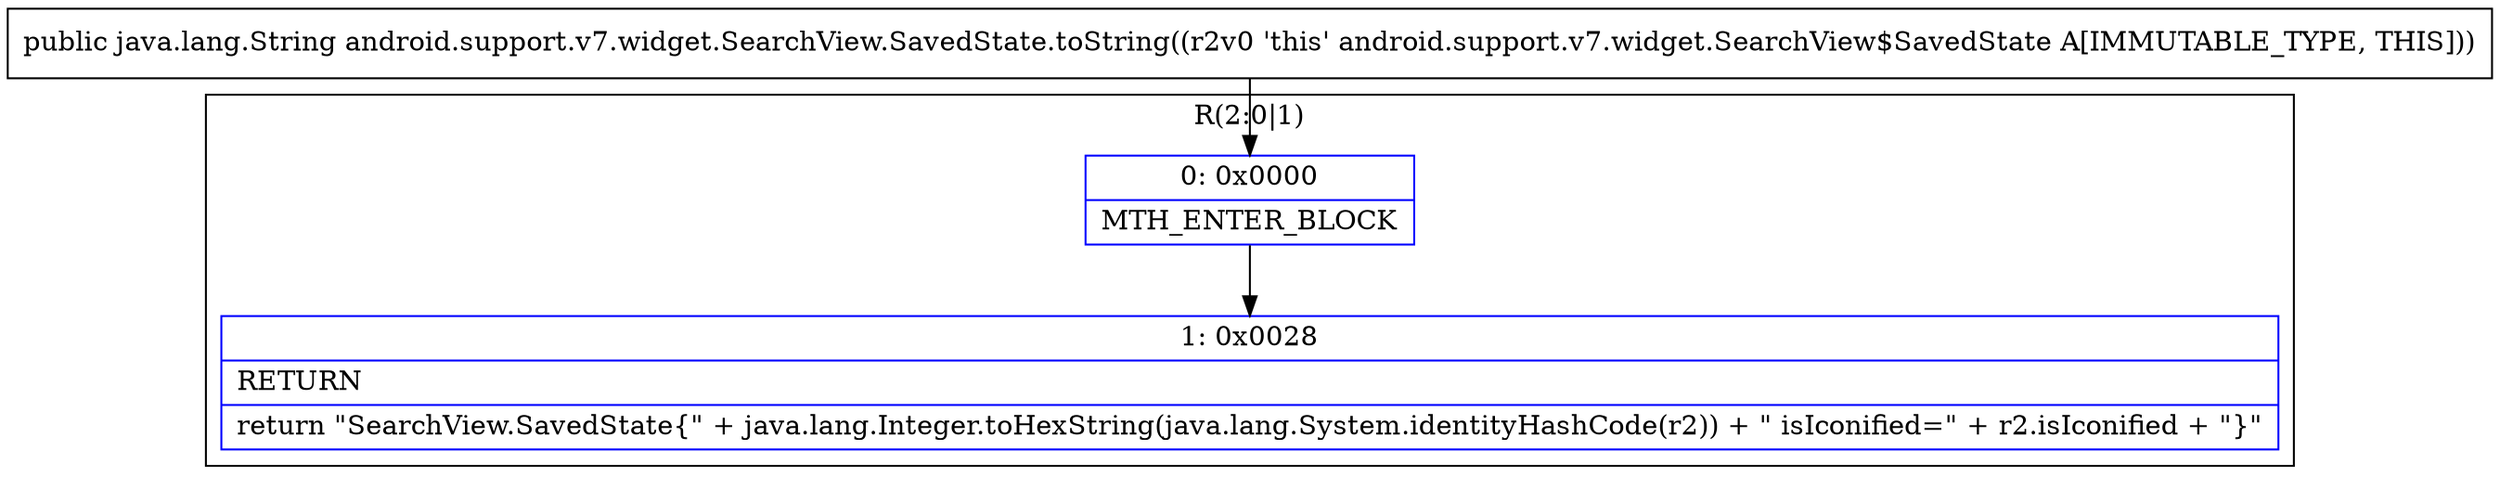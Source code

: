 digraph "CFG forandroid.support.v7.widget.SearchView.SavedState.toString()Ljava\/lang\/String;" {
subgraph cluster_Region_947638694 {
label = "R(2:0|1)";
node [shape=record,color=blue];
Node_0 [shape=record,label="{0\:\ 0x0000|MTH_ENTER_BLOCK\l}"];
Node_1 [shape=record,label="{1\:\ 0x0028|RETURN\l|return \"SearchView.SavedState\{\" + java.lang.Integer.toHexString(java.lang.System.identityHashCode(r2)) + \" isIconified=\" + r2.isIconified + \"\}\"\l}"];
}
MethodNode[shape=record,label="{public java.lang.String android.support.v7.widget.SearchView.SavedState.toString((r2v0 'this' android.support.v7.widget.SearchView$SavedState A[IMMUTABLE_TYPE, THIS])) }"];
MethodNode -> Node_0;
Node_0 -> Node_1;
}

